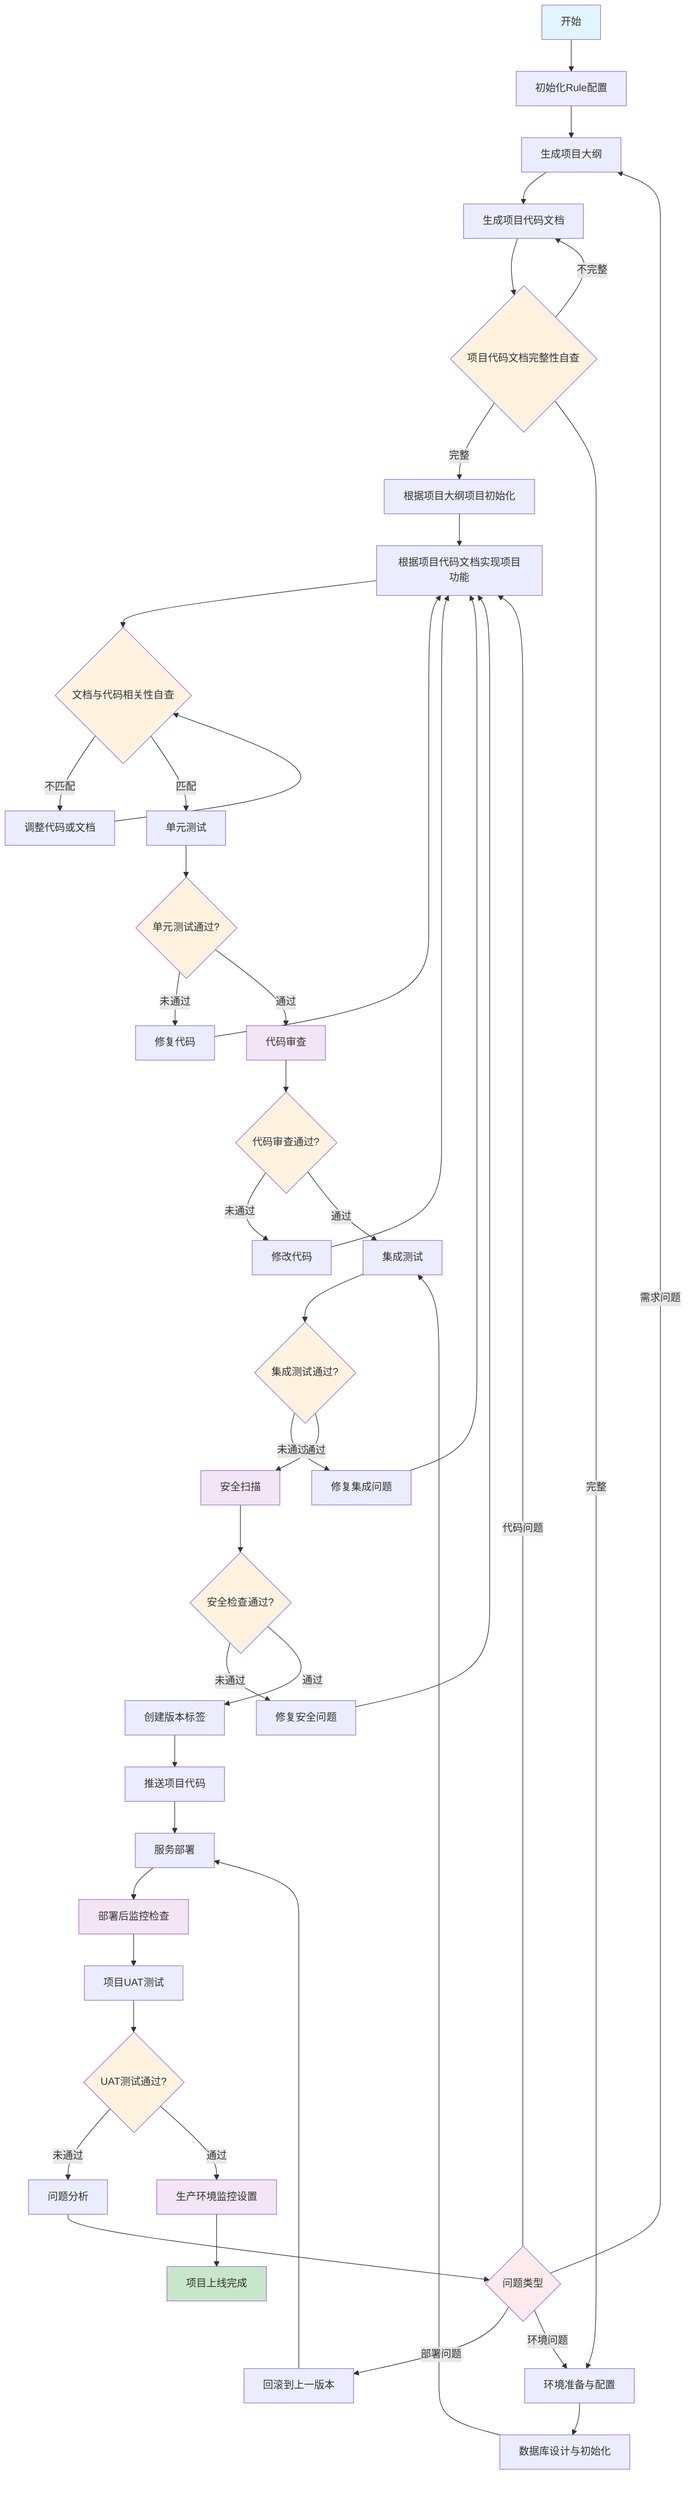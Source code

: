 flowchart TD
    A[开始] --> B[初始化Rule配置]
    B --> C[生成项目大纲]
    C --> D[生成项目代码文档]
    
    %% 并行处理
    D --> E{项目代码文档完整性自查}
    E -->|不完整| D
    E -->|完整| F[根据项目大纲项目初始化]
    E -->|完整| G[环境准备与配置]
    
    F --> H[根据项目代码文档实现项目功能]
    G --> I[数据库设计与初始化]
    
    H --> J{文档与代码相关性自查}
    J -->|不匹配| K[调整代码或文档]
    K --> J
    J -->|匹配| L[单元测试]
    
    L --> M{单元测试通过?}
    M -->|未通过| N[修复代码]
    N --> H
    M -->|通过| O[代码审查]
    
    O --> P{代码审查通过?}
    P -->|未通过| Q[修改代码]
    Q --> H
    P -->|通过| R[集成测试]
    
    I --> R
    R --> S{集成测试通过?}
    S -->|未通过| T[修复集成问题]
    T --> H
    S -->|通过| U[安全扫描]
    
    U --> V{安全检查通过?}
    V -->|未通过| W[修复安全问题]
    W --> H
    V -->|通过| X[创建版本标签]
    
    X --> Y[推送项目代码]
    Y --> Z[服务部署]
    Z --> AA[部署后监控检查]
    AA --> BB[项目UAT测试]
    
    BB --> CC{UAT测试通过?}
    CC -->|未通过| DD[问题分析]
    DD --> EE{问题类型}
    EE -->|代码问题| H
    EE -->|部署问题| FF[回滚到上一版本]
    EE -->|需求问题| C
    EE -->|环境问题| G
    
    FF --> Z
    CC -->|通过| GG[生产环境监控设置]
    GG --> HH[项目上线完成]
    
    %% 样式设置
    style A fill:#e1f5fe
    style HH fill:#c8e6c9
    style E fill:#fff3e0
    style J fill:#fff3e0
    style M fill:#fff3e0
    style P fill:#fff3e0
    style S fill:#fff3e0
    style V fill:#fff3e0
    style CC fill:#fff3e0
    style EE fill:#ffebee
    style O fill:#f3e5f5
    style U fill:#f3e5f5
    style AA fill:#f3e5f5
    style GG fill:#f3e5f5